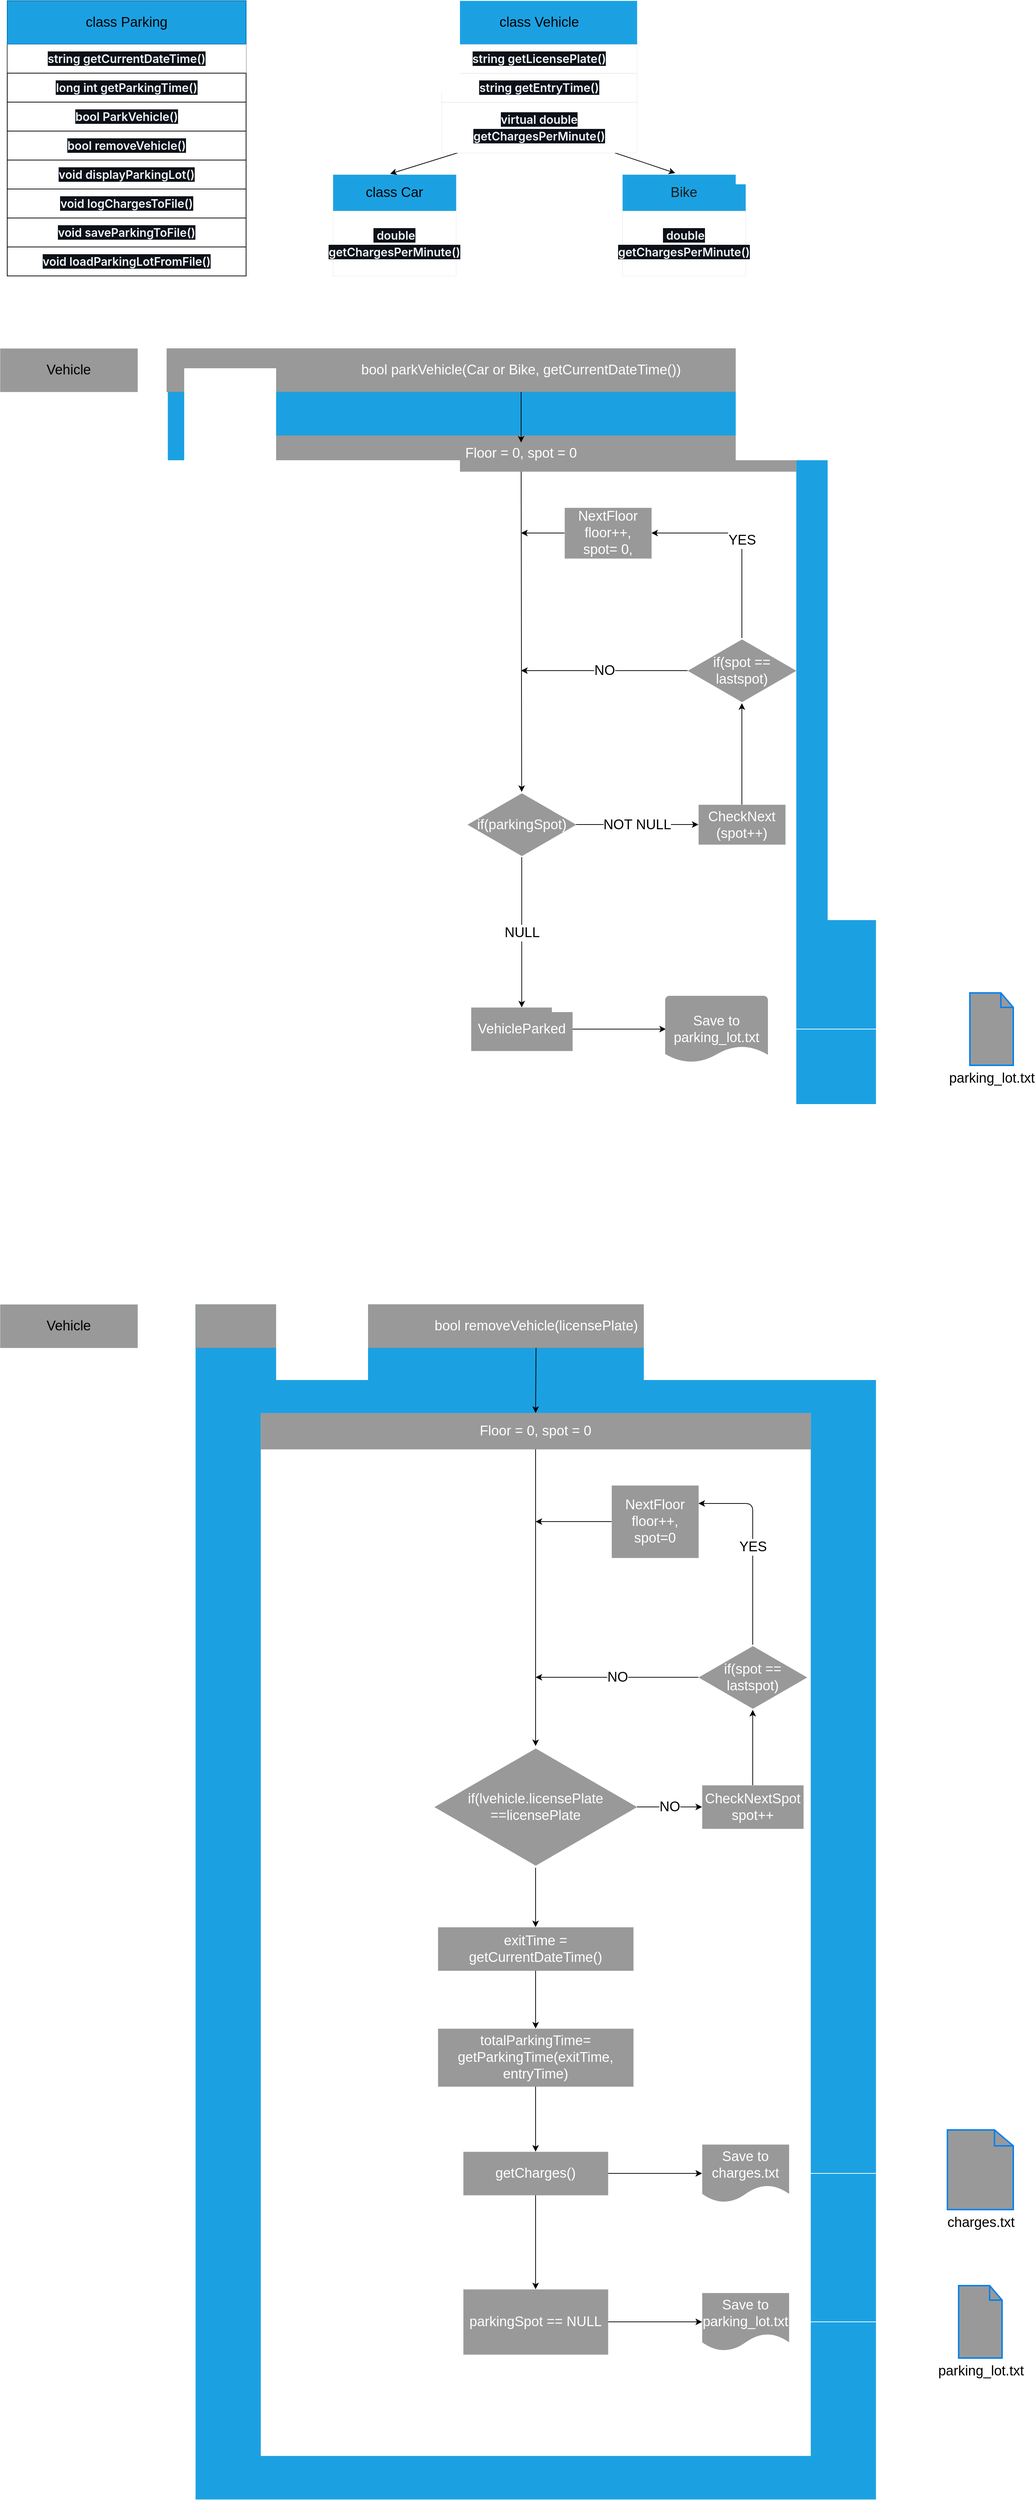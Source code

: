 <mxfile>
    <diagram id="Xa3FvxjlA5h-z_YmoVg2" name="Page-1">
        <mxGraphModel dx="1127" dy="621" grid="1" gridSize="10" guides="1" tooltips="1" connect="1" arrows="1" fold="1" page="1" pageScale="1" pageWidth="1500" pageHeight="2000" math="0" shadow="0">
            <root>
                <mxCell id="0"/>
                <mxCell id="1" parent="0"/>
                <mxCell id="2" value="" style="rounded=0;whiteSpace=wrap;html=1;" parent="1" vertex="1">
                    <mxGeometry x="50" y="40" width="330" height="380" as="geometry"/>
                </mxCell>
                <mxCell id="3" value="&lt;font color=&quot;#000000&quot; style=&quot;font-size: 19px;&quot;&gt;class Parking&lt;/font&gt;" style="rounded=0;whiteSpace=wrap;html=1;fillColor=#1ba1e2;fontColor=#ffffff;strokeColor=#006EAF;" parent="1" vertex="1">
                    <mxGeometry x="50" y="40" width="330" height="60" as="geometry"/>
                </mxCell>
                <mxCell id="4" value="&lt;span style=&quot;box-sizing: border-box; font-weight: var(--base-text-weight-semibold, 600); color: rgb(240, 246, 252); font-family: -apple-system, BlinkMacSystemFont, &amp;quot;Segoe UI&amp;quot;, &amp;quot;Noto Sans&amp;quot;, Helvetica, Arial, sans-serif, &amp;quot;Apple Color Emoji&amp;quot;, &amp;quot;Segoe UI Emoji&amp;quot;; font-size: 16px; text-align: left; background-color: rgb(13, 17, 23);&quot;&gt;string getCurrentDateTime()&lt;/span&gt;" style="rounded=0;whiteSpace=wrap;html=1;fontSize=19;strokeWidth=0;" parent="1" vertex="1">
                    <mxGeometry x="50" y="100" width="330" height="40" as="geometry"/>
                </mxCell>
                <mxCell id="5" value="&lt;span style=&quot;box-sizing: border-box; font-weight: var(--base-text-weight-semibold, 600); color: rgb(240, 246, 252); font-family: -apple-system, BlinkMacSystemFont, &amp;quot;Segoe UI&amp;quot;, &amp;quot;Noto Sans&amp;quot;, Helvetica, Arial, sans-serif, &amp;quot;Apple Color Emoji&amp;quot;, &amp;quot;Segoe UI Emoji&amp;quot;; font-size: 16px; text-align: left; background-color: rgb(13, 17, 23);&quot;&gt;long int getParkingTime()&lt;/span&gt;" style="rounded=0;whiteSpace=wrap;html=1;fontSize=19;" parent="1" vertex="1">
                    <mxGeometry x="50" y="140" width="330" height="40" as="geometry"/>
                </mxCell>
                <mxCell id="7" value="&lt;span style=&quot;box-sizing: border-box; font-weight: var(--base-text-weight-semibold, 600); color: rgb(240, 246, 252); font-family: -apple-system, BlinkMacSystemFont, &amp;quot;Segoe UI&amp;quot;, &amp;quot;Noto Sans&amp;quot;, Helvetica, Arial, sans-serif, &amp;quot;Apple Color Emoji&amp;quot;, &amp;quot;Segoe UI Emoji&amp;quot;; font-size: 16px; text-align: left; background-color: rgb(13, 17, 23);&quot;&gt;bool ParkVehicle()&lt;/span&gt;" style="rounded=0;whiteSpace=wrap;html=1;fontSize=19;" parent="1" vertex="1">
                    <mxGeometry x="50" y="180" width="330" height="40" as="geometry"/>
                </mxCell>
                <mxCell id="8" value="&lt;span style=&quot;box-sizing: border-box; font-weight: var(--base-text-weight-semibold, 600); color: rgb(240, 246, 252); font-family: -apple-system, BlinkMacSystemFont, &amp;quot;Segoe UI&amp;quot;, &amp;quot;Noto Sans&amp;quot;, Helvetica, Arial, sans-serif, &amp;quot;Apple Color Emoji&amp;quot;, &amp;quot;Segoe UI Emoji&amp;quot;; font-size: 16px; text-align: left; background-color: rgb(13, 17, 23);&quot;&gt;bool removeVehicle()&lt;/span&gt;" style="rounded=0;whiteSpace=wrap;html=1;fontSize=19;" parent="1" vertex="1">
                    <mxGeometry x="50" y="220" width="330" height="40" as="geometry"/>
                </mxCell>
                <mxCell id="9" value="&lt;span style=&quot;box-sizing: border-box; font-weight: var(--base-text-weight-semibold, 600); color: rgb(240, 246, 252); font-family: -apple-system, BlinkMacSystemFont, &amp;quot;Segoe UI&amp;quot;, &amp;quot;Noto Sans&amp;quot;, Helvetica, Arial, sans-serif, &amp;quot;Apple Color Emoji&amp;quot;, &amp;quot;Segoe UI Emoji&amp;quot;; font-size: 16px; text-align: left; background-color: rgb(13, 17, 23);&quot;&gt;void displayParkingLot()&lt;/span&gt;" style="rounded=0;whiteSpace=wrap;html=1;fontSize=19;" parent="1" vertex="1">
                    <mxGeometry x="50" y="260" width="330" height="40" as="geometry"/>
                </mxCell>
                <mxCell id="10" value="&lt;span style=&quot;box-sizing: border-box; font-weight: var(--base-text-weight-semibold, 600); color: rgb(240, 246, 252); font-family: -apple-system, BlinkMacSystemFont, &amp;quot;Segoe UI&amp;quot;, &amp;quot;Noto Sans&amp;quot;, Helvetica, Arial, sans-serif, &amp;quot;Apple Color Emoji&amp;quot;, &amp;quot;Segoe UI Emoji&amp;quot;; font-size: 16px; text-align: left; background-color: rgb(13, 17, 23);&quot;&gt;void logChargesToFile()&lt;/span&gt;" style="rounded=0;whiteSpace=wrap;html=1;fontSize=19;" parent="1" vertex="1">
                    <mxGeometry x="50" y="300" width="330" height="40" as="geometry"/>
                </mxCell>
                <mxCell id="11" value="&lt;span style=&quot;box-sizing: border-box; font-weight: var(--base-text-weight-semibold, 600); color: rgb(240, 246, 252); font-family: -apple-system, BlinkMacSystemFont, &amp;quot;Segoe UI&amp;quot;, &amp;quot;Noto Sans&amp;quot;, Helvetica, Arial, sans-serif, &amp;quot;Apple Color Emoji&amp;quot;, &amp;quot;Segoe UI Emoji&amp;quot;; font-size: 16px; text-align: left; background-color: rgb(13, 17, 23);&quot;&gt;void saveParkingToFile()&lt;/span&gt;" style="rounded=0;whiteSpace=wrap;html=1;fontSize=19;" parent="1" vertex="1">
                    <mxGeometry x="50" y="340" width="330" height="40" as="geometry"/>
                </mxCell>
                <mxCell id="12" value="&lt;span style=&quot;box-sizing: border-box; font-weight: var(--base-text-weight-semibold, 600); color: rgb(240, 246, 252); font-family: -apple-system, BlinkMacSystemFont, &amp;quot;Segoe UI&amp;quot;, &amp;quot;Noto Sans&amp;quot;, Helvetica, Arial, sans-serif, &amp;quot;Apple Color Emoji&amp;quot;, &amp;quot;Segoe UI Emoji&amp;quot;; font-size: 16px; text-align: left; background-color: rgb(13, 17, 23);&quot;&gt;void loadParkingLotFromFile()&lt;/span&gt;" style="rounded=0;whiteSpace=wrap;html=1;fontSize=19;" parent="1" vertex="1">
                    <mxGeometry x="50" y="380" width="330" height="40" as="geometry"/>
                </mxCell>
                <mxCell id="23" value="&lt;font color=&quot;#000000&quot;&gt;class Vehicle&lt;/font&gt;" style="rounded=0;whiteSpace=wrap;html=1;strokeWidth=0;fontSize=19;fontColor=#ffffff;fillColor=#1ba1e2;strokeColor=#006EAF;" parent="1" vertex="1">
                    <mxGeometry x="650" y="40" width="270" height="60" as="geometry"/>
                </mxCell>
                <mxCell id="26" value="&lt;span style=&quot;box-sizing: border-box; font-weight: var(--base-text-weight-semibold, 600); color: rgb(240, 246, 252); font-family: -apple-system, BlinkMacSystemFont, &amp;quot;Segoe UI&amp;quot;, &amp;quot;Noto Sans&amp;quot;, Helvetica, Arial, sans-serif, &amp;quot;Apple Color Emoji&amp;quot;, &amp;quot;Segoe UI Emoji&amp;quot;; font-size: 16px; text-align: left; background-color: rgb(13, 17, 23);&quot;&gt;string getLicensePlate()&lt;/span&gt;" style="rounded=0;whiteSpace=wrap;html=1;fontSize=19;strokeWidth=0;" parent="1" vertex="1">
                    <mxGeometry x="650" y="100" width="270" height="40" as="geometry"/>
                </mxCell>
                <mxCell id="27" value="&lt;span style=&quot;box-sizing: border-box; font-weight: var(--base-text-weight-semibold, 600); color: rgb(240, 246, 252); font-family: -apple-system, BlinkMacSystemFont, &amp;quot;Segoe UI&amp;quot;, &amp;quot;Noto Sans&amp;quot;, Helvetica, Arial, sans-serif, &amp;quot;Apple Color Emoji&amp;quot;, &amp;quot;Segoe UI Emoji&amp;quot;; font-size: 16px; text-align: left; background-color: rgb(13, 17, 23);&quot;&gt;string getEntryTime()&lt;/span&gt;" style="rounded=0;whiteSpace=wrap;html=1;fontSize=19;strokeWidth=0;" parent="1" vertex="1">
                    <mxGeometry x="650" y="140" width="270" height="40" as="geometry"/>
                </mxCell>
                <mxCell id="35" style="edgeStyle=none;html=1;entryX=0.465;entryY=-0.02;entryDx=0;entryDy=0;entryPerimeter=0;fontSize=19;fontColor=#000000;" parent="1" source="28" target="29" edge="1">
                    <mxGeometry relative="1" as="geometry"/>
                </mxCell>
                <mxCell id="37" style="edgeStyle=none;html=1;entryX=0.429;entryY=-0.04;entryDx=0;entryDy=0;entryPerimeter=0;fontSize=19;fontColor=#000000;" parent="1" source="28" target="32" edge="1">
                    <mxGeometry relative="1" as="geometry"/>
                </mxCell>
                <mxCell id="28" value="&lt;span style=&quot;box-sizing: border-box; font-weight: var(--base-text-weight-semibold, 600); color: rgb(240, 246, 252); font-family: -apple-system, BlinkMacSystemFont, &amp;quot;Segoe UI&amp;quot;, &amp;quot;Noto Sans&amp;quot;, Helvetica, Arial, sans-serif, &amp;quot;Apple Color Emoji&amp;quot;, &amp;quot;Segoe UI Emoji&amp;quot;; font-size: 16px; text-align: left; background-color: rgb(13, 17, 23);&quot;&gt;virtual double getChargesPerMinute()&lt;/span&gt;" style="rounded=0;whiteSpace=wrap;html=1;fontSize=19;strokeWidth=0;" parent="1" vertex="1">
                    <mxGeometry x="650" y="180" width="270" height="70" as="geometry"/>
                </mxCell>
                <mxCell id="29" value="&lt;font color=&quot;#000000&quot;&gt;class Car&lt;/font&gt;" style="rounded=0;whiteSpace=wrap;html=1;strokeWidth=0;fontSize=19;fontColor=#ffffff;fillColor=#1ba1e2;strokeColor=#006EAF;" parent="1" vertex="1">
                    <mxGeometry x="500" y="280" width="170" height="50" as="geometry"/>
                </mxCell>
                <mxCell id="31" value="&lt;span style=&quot;color: rgb(240, 246, 252); font-family: -apple-system, BlinkMacSystemFont, &amp;quot;Segoe UI&amp;quot;, &amp;quot;Noto Sans&amp;quot;, Helvetica, Arial, sans-serif, &amp;quot;Apple Color Emoji&amp;quot;, &amp;quot;Segoe UI Emoji&amp;quot;; font-size: 16px; font-weight: 600; text-align: left; background-color: rgb(13, 17, 23);&quot;&gt;&amp;nbsp;double getChargesPerMinute()&lt;/span&gt;" style="rounded=0;whiteSpace=wrap;html=1;strokeWidth=0;fontSize=19;" parent="1" vertex="1">
                    <mxGeometry x="500" y="330" width="170" height="90" as="geometry"/>
                </mxCell>
                <mxCell id="32" value="&lt;font color=&quot;#1a1a1a&quot;&gt;Bike&lt;/font&gt;" style="rounded=0;whiteSpace=wrap;html=1;strokeWidth=0;fontSize=19;fontColor=#ffffff;fillColor=#1ba1e2;strokeColor=#006EAF;" parent="1" vertex="1">
                    <mxGeometry x="900" y="280" width="170" height="50" as="geometry"/>
                </mxCell>
                <mxCell id="33" value="&lt;span style=&quot;color: rgb(240, 246, 252); font-family: -apple-system, BlinkMacSystemFont, &amp;quot;Segoe UI&amp;quot;, &amp;quot;Noto Sans&amp;quot;, Helvetica, Arial, sans-serif, &amp;quot;Apple Color Emoji&amp;quot;, &amp;quot;Segoe UI Emoji&amp;quot;; font-size: 16px; font-weight: 600; text-align: left; background-color: rgb(13, 17, 23);&quot;&gt;&amp;nbsp;double getChargesPerMinute()&lt;/span&gt;" style="rounded=0;whiteSpace=wrap;html=1;strokeWidth=0;fontSize=19;" parent="1" vertex="1">
                    <mxGeometry x="900" y="330" width="170" height="90" as="geometry"/>
                </mxCell>
                <mxCell id="64" style="edgeStyle=none;html=1;entryX=0;entryY=0.5;entryDx=0;entryDy=0;fontSize=19;fontColor=#FFFFFF;strokeColor=#FFFFFF;" parent="1" source="42" edge="1">
                    <mxGeometry relative="1" as="geometry">
                        <mxPoint x="270" y="550" as="targetPoint"/>
                    </mxGeometry>
                </mxCell>
                <mxCell id="42" value="Vehicle" style="rounded=0;whiteSpace=wrap;html=1;strokeWidth=0;fontSize=19;strokeColor=#999999;fillColor=#999999;" parent="1" vertex="1">
                    <mxGeometry x="40" y="520" width="190" height="60" as="geometry"/>
                </mxCell>
                <mxCell id="43" value="" style="rounded=0;whiteSpace=wrap;html=1;strokeWidth=0;fontSize=19;fillColor=#1BA1E2;fontColor=#ffffff;strokeColor=#006EAF;" parent="1" vertex="1">
                    <mxGeometry x="271.66" y="520" width="978.34" height="1150" as="geometry"/>
                </mxCell>
                <mxCell id="50" style="edgeStyle=none;html=1;fontSize=19;fontColor=#000000;" parent="1" target="43" edge="1">
                    <mxGeometry relative="1" as="geometry">
                        <mxPoint x="461.159" y="520" as="sourcePoint"/>
                    </mxGeometry>
                </mxCell>
                <mxCell id="51" style="edgeStyle=none;html=1;fontSize=19;fontColor=#000000;" parent="1" target="43" edge="1">
                    <mxGeometry relative="1" as="geometry">
                        <mxPoint x="461.159" y="520" as="sourcePoint"/>
                        <mxPoint x="377.5" y="650" as="targetPoint"/>
                    </mxGeometry>
                </mxCell>
                <mxCell id="68" value="" style="rounded=0;whiteSpace=wrap;html=1;strokeWidth=0;fontSize=19;" parent="1" vertex="1">
                    <mxGeometry x="380" y="650" width="760" height="920" as="geometry"/>
                </mxCell>
                <mxCell id="75" style="edgeStyle=none;html=1;fontSize=19;fontColor=#FFFFFF;" parent="1" source="69" target="74" edge="1">
                    <mxGeometry relative="1" as="geometry"/>
                </mxCell>
                <mxCell id="69" value="Floor = 0, spot = 0" style="rounded=0;whiteSpace=wrap;html=1;strokeWidth=0;fontSize=19;fillColor=#999999;fontColor=#ffffff;strokeColor=#006EAF;gradientColor=none;" parent="1" vertex="1">
                    <mxGeometry x="380" y="640" width="760" height="50" as="geometry"/>
                </mxCell>
                <mxCell id="73" style="edgeStyle=none;html=1;entryX=0.5;entryY=0;entryDx=0;entryDy=0;fontSize=19;fontColor=#FFFFFF;" parent="1" source="71" target="68" edge="1">
                    <mxGeometry relative="1" as="geometry"/>
                </mxCell>
                <mxCell id="71" value="bool parkVehicle(Car or Bike, getCurrentDateTime())" style="rounded=0;whiteSpace=wrap;html=1;strokeWidth=0;fontSize=19;fontColor=#FFFFFF;fillColor=#999999;gradientColor=none;" parent="1" vertex="1">
                    <mxGeometry x="270" y="520" width="980" height="60" as="geometry"/>
                </mxCell>
                <mxCell id="78" value="&lt;font color=&quot;#000000&quot;&gt;NULL&lt;/font&gt;" style="edgeStyle=none;html=1;fontSize=19;fontColor=#FFFFFF;" parent="1" source="74" target="76" edge="1">
                    <mxGeometry relative="1" as="geometry"/>
                </mxCell>
                <mxCell id="82" value="&lt;font color=&quot;#000000&quot;&gt;NOT NULL&lt;/font&gt;" style="edgeStyle=none;html=1;fontSize=19;fontColor=#FFFFFF;" parent="1" source="74" target="80" edge="1">
                    <mxGeometry relative="1" as="geometry"/>
                </mxCell>
                <mxCell id="74" value="if(parkingSpot)" style="html=1;whiteSpace=wrap;aspect=fixed;shape=isoRectangle;strokeWidth=0;fontSize=19;fontColor=#FFFFFF;fillColor=#999999;gradientColor=none;" parent="1" vertex="1">
                    <mxGeometry x="685.83" y="1132.5" width="150" height="90" as="geometry"/>
                </mxCell>
                <mxCell id="98" style="edgeStyle=none;html=1;fontSize=19;fontColor=#FFFFFF;" parent="1" source="76" target="96" edge="1">
                    <mxGeometry relative="1" as="geometry"/>
                </mxCell>
                <mxCell id="76" value="VehicleParked" style="rounded=0;whiteSpace=wrap;html=1;strokeColor=#999999;strokeWidth=0;fontSize=19;fontColor=#FFFFFF;fillColor=#999999;gradientColor=none;" parent="1" vertex="1">
                    <mxGeometry x="690.83" y="1430" width="140" height="60" as="geometry"/>
                </mxCell>
                <mxCell id="80" value="CheckNext&lt;br&gt;(spot++)" style="rounded=0;whiteSpace=wrap;html=1;strokeColor=#999999;strokeWidth=0;fontSize=19;fontColor=#FFFFFF;fillColor=#999999;gradientColor=none;" parent="1" vertex="1">
                    <mxGeometry x="1005" y="1150" width="120" height="55" as="geometry"/>
                </mxCell>
                <mxCell id="103" style="edgeStyle=none;html=1;fontSize=19;fontColor=#000000;" parent="1" source="86" target="68" edge="1">
                    <mxGeometry relative="1" as="geometry">
                        <mxPoint x="770" y="1135" as="targetPoint"/>
                    </mxGeometry>
                </mxCell>
                <mxCell id="105" style="edgeStyle=none;html=1;fontSize=19;fontColor=#FFFFFF;" parent="1" source="86" target="68" edge="1">
                    <mxGeometry relative="1" as="geometry"/>
                </mxCell>
                <mxCell id="106" style="edgeStyle=none;html=1;fontSize=19;fontColor=#FFFFFF;" parent="1" source="86" target="68" edge="1">
                    <mxGeometry relative="1" as="geometry"/>
                </mxCell>
                <mxCell id="107" value="YES" style="edgeStyle=none;html=1;entryX=1;entryY=0.5;entryDx=0;entryDy=0;fontSize=19;fontColor=#000000;" parent="1" source="86" target="93" edge="1">
                    <mxGeometry relative="1" as="geometry">
                        <Array as="points">
                            <mxPoint x="1065" y="775"/>
                        </Array>
                    </mxGeometry>
                </mxCell>
                <mxCell id="109" value="NO" style="edgeStyle=none;html=1;fontSize=19;fontColor=#000000;" parent="1" source="86" edge="1">
                    <mxGeometry relative="1" as="geometry">
                        <mxPoint x="760" y="965" as="targetPoint"/>
                    </mxGeometry>
                </mxCell>
                <mxCell id="86" value="if(spot == lastspot)" style="html=1;whiteSpace=wrap;aspect=fixed;shape=isoRectangle;strokeColor=#999999;strokeWidth=0;fontSize=19;fontColor=#FFFFFF;fillColor=#999999;gradientColor=none;" parent="1" vertex="1">
                    <mxGeometry x="990" y="920" width="150" height="90" as="geometry"/>
                </mxCell>
                <mxCell id="92" value="" style="endArrow=classic;html=1;fontSize=19;fontColor=#FFFFFF;exitX=0.5;exitY=0;exitDx=0;exitDy=0;" parent="1" source="80" target="86" edge="1">
                    <mxGeometry width="50" height="50" relative="1" as="geometry">
                        <mxPoint x="920" y="870" as="sourcePoint"/>
                        <mxPoint x="970" y="820" as="targetPoint"/>
                    </mxGeometry>
                </mxCell>
                <mxCell id="95" style="edgeStyle=none;html=1;fontSize=19;fontColor=#FFFFFF;" parent="1" source="93" edge="1">
                    <mxGeometry relative="1" as="geometry">
                        <mxPoint x="760" y="775" as="targetPoint"/>
                    </mxGeometry>
                </mxCell>
                <mxCell id="93" value="NextFloor&lt;br&gt;floor++,&lt;br&gt;spot= 0," style="rounded=0;whiteSpace=wrap;html=1;strokeColor=#999999;strokeWidth=0;fontSize=19;fontColor=#FFFFFF;fillColor=#999999;gradientColor=none;" parent="1" vertex="1">
                    <mxGeometry x="820" y="740" width="120" height="70" as="geometry"/>
                </mxCell>
                <mxCell id="101" style="edgeStyle=none;html=1;fontSize=19;fontColor=#FFFFFF;strokeColor=#FFFFFF;" parent="1" source="96" target="99" edge="1">
                    <mxGeometry relative="1" as="geometry"/>
                </mxCell>
                <mxCell id="96" value="Save to parking_lot.txt&lt;br&gt;" style="strokeWidth=2;html=1;shape=mxgraph.flowchart.document2;whiteSpace=wrap;size=0.25;strokeColor=#999999;fontSize=19;fontColor=#FFFFFF;fillColor=#999999;gradientColor=none;" parent="1" vertex="1">
                    <mxGeometry x="960" y="1415" width="140" height="90" as="geometry"/>
                </mxCell>
                <mxCell id="99" value="&lt;font color=&quot;#000000&quot;&gt;parking_lot.txt&lt;/font&gt;" style="html=1;verticalLabelPosition=bottom;align=center;labelBackgroundColor=#ffffff;verticalAlign=top;strokeWidth=2;strokeColor=#0080F0;shadow=0;dashed=0;shape=mxgraph.ios7.icons.document;fontSize=19;fontColor=#FFFFFF;fillColor=#999999;gradientColor=none;" parent="1" vertex="1">
                    <mxGeometry x="1380" y="1410" width="60" height="100" as="geometry"/>
                </mxCell>
                <mxCell id="110" value="" style="rounded=0;whiteSpace=wrap;html=1;strokeWidth=0;fontSize=19;fillColor=#1BA1E2;fontColor=#ffffff;strokeColor=#006EAF;" parent="1" vertex="1">
                    <mxGeometry x="310" y="1840" width="940" height="1650" as="geometry"/>
                </mxCell>
                <mxCell id="153" style="edgeStyle=none;html=1;fontSize=19;fontColor=#FFFFFF;" parent="1" source="114" target="110" edge="1">
                    <mxGeometry relative="1" as="geometry"/>
                </mxCell>
                <mxCell id="154" style="edgeStyle=none;html=1;entryX=0.5;entryY=0;entryDx=0;entryDy=0;fontSize=19;fontColor=#FFFFFF;" parent="1" source="114" target="116" edge="1">
                    <mxGeometry relative="1" as="geometry"/>
                </mxCell>
                <mxCell id="114" value="bool removeVehicle(licensePlate)" style="rounded=0;whiteSpace=wrap;html=1;strokeWidth=0;fontSize=19;fontColor=#FFFFFF;fillColor=#999999;gradientColor=none;" parent="1" vertex="1">
                    <mxGeometry x="310" y="1840" width="941.66" height="60" as="geometry"/>
                </mxCell>
                <mxCell id="115" value="" style="rounded=0;whiteSpace=wrap;html=1;strokeWidth=0;fontSize=19;" parent="1" vertex="1">
                    <mxGeometry x="400" y="1990" width="760" height="1440" as="geometry"/>
                </mxCell>
                <mxCell id="119" style="edgeStyle=none;html=1;fontSize=19;fontColor=#FFFFFF;" parent="1" source="116" target="115" edge="1">
                    <mxGeometry relative="1" as="geometry"/>
                </mxCell>
                <mxCell id="120" style="edgeStyle=none;html=1;fontSize=19;fontColor=#FFFFFF;" parent="1" source="116" target="118" edge="1">
                    <mxGeometry relative="1" as="geometry"/>
                </mxCell>
                <mxCell id="116" value="Floor = 0, spot = 0" style="rounded=0;whiteSpace=wrap;html=1;strokeWidth=0;fontSize=19;fillColor=#999999;fontColor=#ffffff;strokeColor=#006EAF;gradientColor=none;" parent="1" vertex="1">
                    <mxGeometry x="400" y="1990" width="760" height="50" as="geometry"/>
                </mxCell>
                <mxCell id="122" value="NO" style="edgeStyle=none;html=1;fontSize=19;fontColor=#000000;" parent="1" source="118" target="121" edge="1">
                    <mxGeometry relative="1" as="geometry">
                        <mxPoint as="offset"/>
                    </mxGeometry>
                </mxCell>
                <mxCell id="133" style="edgeStyle=none;html=1;fontSize=19;fontColor=#FFFFFF;" parent="1" source="118" target="131" edge="1">
                    <mxGeometry relative="1" as="geometry"/>
                </mxCell>
                <mxCell id="118" value="if(lvehicle.licensePlate&lt;br&gt;==licensePlate" style="html=1;whiteSpace=wrap;aspect=fixed;shape=isoRectangle;strokeColor=#999999;strokeWidth=0;fontSize=19;fontColor=#FFFFFF;fillColor=#999999;gradientColor=none;" parent="1" vertex="1">
                    <mxGeometry x="640" y="2450" width="280" height="168" as="geometry"/>
                </mxCell>
                <mxCell id="125" style="edgeStyle=none;html=1;fontSize=19;fontColor=#FFFFFF;" parent="1" source="121" target="123" edge="1">
                    <mxGeometry relative="1" as="geometry"/>
                </mxCell>
                <mxCell id="121" value="CheckNextSpot&lt;br&gt;spot++" style="whiteSpace=wrap;html=1;fontSize=19;fillColor=#999999;strokeColor=#999999;fontColor=#FFFFFF;strokeWidth=0;gradientColor=none;" parent="1" vertex="1">
                    <mxGeometry x="1010" y="2504" width="140" height="60" as="geometry"/>
                </mxCell>
                <mxCell id="126" value="NO" style="edgeStyle=none;html=1;fontSize=19;fontColor=#000000;" parent="1" source="123" edge="1">
                    <mxGeometry relative="1" as="geometry">
                        <mxPoint x="780" y="2355" as="targetPoint"/>
                    </mxGeometry>
                </mxCell>
                <mxCell id="129" value="&lt;font color=&quot;#000000&quot;&gt;YES&lt;/font&gt;" style="edgeStyle=none;html=1;entryX=1;entryY=0.25;entryDx=0;entryDy=0;fontSize=19;fontColor=#FFFFFF;" parent="1" source="123" target="127" edge="1">
                    <mxGeometry relative="1" as="geometry">
                        <Array as="points">
                            <mxPoint x="1080" y="2115"/>
                        </Array>
                    </mxGeometry>
                </mxCell>
                <mxCell id="123" value="if(spot == lastspot)" style="html=1;whiteSpace=wrap;aspect=fixed;shape=isoRectangle;strokeColor=#999999;strokeWidth=0;fontSize=19;fontColor=#FFFFFF;fillColor=#999999;gradientColor=none;" parent="1" vertex="1">
                    <mxGeometry x="1005" y="2310" width="150" height="90" as="geometry"/>
                </mxCell>
                <mxCell id="130" style="edgeStyle=none;html=1;fontSize=19;fontColor=#FFFFFF;" parent="1" source="127" edge="1">
                    <mxGeometry relative="1" as="geometry">
                        <mxPoint x="780" y="2140" as="targetPoint"/>
                    </mxGeometry>
                </mxCell>
                <mxCell id="127" value="NextFloor&lt;br&gt;floor++,&lt;br&gt;spot=0" style="rounded=0;whiteSpace=wrap;html=1;strokeColor=#999999;strokeWidth=0;fontSize=19;fontColor=#FFFFFF;fillColor=#999999;gradientColor=none;" parent="1" vertex="1">
                    <mxGeometry x="885" y="2090" width="120" height="100" as="geometry"/>
                </mxCell>
                <mxCell id="135" style="edgeStyle=none;html=1;fontSize=19;fontColor=#FFFFFF;" parent="1" source="131" target="134" edge="1">
                    <mxGeometry relative="1" as="geometry"/>
                </mxCell>
                <mxCell id="131" value="exitTime = getCurrentDateTime()" style="rounded=0;whiteSpace=wrap;html=1;strokeColor=#999999;strokeWidth=0;fontSize=19;fontColor=#FFFFFF;fillColor=#999999;gradientColor=none;" parent="1" vertex="1">
                    <mxGeometry x="645" y="2700" width="270" height="60" as="geometry"/>
                </mxCell>
                <mxCell id="138" style="edgeStyle=none;html=1;entryX=0.5;entryY=0;entryDx=0;entryDy=0;fontSize=19;fontColor=#FFFFFF;" parent="1" source="134" target="137" edge="1">
                    <mxGeometry relative="1" as="geometry"/>
                </mxCell>
                <mxCell id="134" value="totalParkingTime=&lt;br&gt;getParkingTime(exitTime, entryTime)" style="rounded=0;whiteSpace=wrap;html=1;strokeColor=#999999;strokeWidth=0;fontSize=19;fontColor=#FFFFFF;fillColor=#999999;gradientColor=none;" parent="1" vertex="1">
                    <mxGeometry x="645" y="2840" width="270" height="80" as="geometry"/>
                </mxCell>
                <mxCell id="140" style="edgeStyle=none;html=1;entryX=0;entryY=0.5;entryDx=0;entryDy=0;fontSize=19;fontColor=#FFFFFF;" parent="1" source="137" target="139" edge="1">
                    <mxGeometry relative="1" as="geometry"/>
                </mxCell>
                <mxCell id="147" style="edgeStyle=none;html=1;entryX=0.5;entryY=0;entryDx=0;entryDy=0;fontSize=19;fontColor=#000000;" parent="1" source="137" target="145" edge="1">
                    <mxGeometry relative="1" as="geometry"/>
                </mxCell>
                <mxCell id="137" value="getCharges()" style="rounded=0;whiteSpace=wrap;html=1;strokeColor=#999999;strokeWidth=0;fontSize=19;fontColor=#FFFFFF;fillColor=#999999;gradientColor=none;" parent="1" vertex="1">
                    <mxGeometry x="680" y="3010" width="200" height="60" as="geometry"/>
                </mxCell>
                <mxCell id="142" style="edgeStyle=none;html=1;entryX=0.011;entryY=0.545;entryDx=0;entryDy=0;entryPerimeter=0;fontSize=19;fontColor=#FFFFFF;strokeColor=#FFFFFF;" parent="1" source="139" target="141" edge="1">
                    <mxGeometry relative="1" as="geometry"/>
                </mxCell>
                <mxCell id="139" value="Save to&lt;br&gt;charges.txt" style="shape=document;whiteSpace=wrap;html=1;boundedLbl=1;strokeColor=#999999;strokeWidth=0;fontSize=19;fontColor=#FFFFFF;fillColor=#999999;gradientColor=none;" parent="1" vertex="1">
                    <mxGeometry x="1010" y="3000" width="120" height="80" as="geometry"/>
                </mxCell>
                <mxCell id="141" value="&lt;font color=&quot;#000000&quot;&gt;charges.txt&lt;/font&gt;" style="html=1;verticalLabelPosition=bottom;align=center;labelBackgroundColor=#ffffff;verticalAlign=top;strokeWidth=2;strokeColor=#0080F0;shadow=0;dashed=0;shape=mxgraph.ios7.icons.document;fontSize=19;fontColor=#FFFFFF;fillColor=#999999;gradientColor=none;" parent="1" vertex="1">
                    <mxGeometry x="1349" y="2980" width="91" height="110" as="geometry"/>
                </mxCell>
                <mxCell id="149" style="edgeStyle=none;html=1;fontSize=19;fontColor=#FFFFFF;" parent="1" source="145" target="148" edge="1">
                    <mxGeometry relative="1" as="geometry"/>
                </mxCell>
                <mxCell id="145" value="&lt;font color=&quot;#ffffff&quot;&gt;parkingSpot == NULL&lt;/font&gt;" style="rounded=0;whiteSpace=wrap;html=1;strokeColor=#999999;strokeWidth=0;fontSize=19;fontColor=#000000;fillColor=#999999;gradientColor=none;" parent="1" vertex="1">
                    <mxGeometry x="680" y="3200" width="200" height="90" as="geometry"/>
                </mxCell>
                <mxCell id="151" style="edgeStyle=none;html=1;fontSize=19;fontColor=#FFFFFF;strokeColor=#FFFFFF;" parent="1" source="148" target="150" edge="1">
                    <mxGeometry relative="1" as="geometry"/>
                </mxCell>
                <mxCell id="148" value="Save to&lt;br&gt;parking_lot.txt" style="shape=document;whiteSpace=wrap;html=1;boundedLbl=1;strokeColor=#999999;strokeWidth=0;fontSize=19;fontColor=#FFFFFF;fillColor=#999999;gradientColor=none;" parent="1" vertex="1">
                    <mxGeometry x="1010" y="3205" width="120" height="80" as="geometry"/>
                </mxCell>
                <mxCell id="150" value="&lt;font color=&quot;#000000&quot;&gt;parking_lot.txt&lt;/font&gt;" style="html=1;verticalLabelPosition=bottom;align=center;labelBackgroundColor=#ffffff;verticalAlign=top;strokeWidth=2;strokeColor=#0080F0;shadow=0;dashed=0;shape=mxgraph.ios7.icons.document;fontSize=19;fontColor=#FFFFFF;fillColor=#999999;gradientColor=none;" parent="1" vertex="1">
                    <mxGeometry x="1364.5" y="3195" width="60" height="100" as="geometry"/>
                </mxCell>
                <mxCell id="156" style="edgeStyle=none;html=1;entryX=0;entryY=0.5;entryDx=0;entryDy=0;fontSize=19;fontColor=#FFFFFF;strokeColor=#FFFFFF;" parent="1" source="155" target="114" edge="1">
                    <mxGeometry relative="1" as="geometry"/>
                </mxCell>
                <mxCell id="155" value="Vehicle" style="rounded=0;whiteSpace=wrap;html=1;strokeWidth=0;fontSize=19;strokeColor=#999999;fillColor=#999999;" parent="1" vertex="1">
                    <mxGeometry x="40" y="1840" width="190" height="60" as="geometry"/>
                </mxCell>
            </root>
        </mxGraphModel>
    </diagram>
</mxfile>